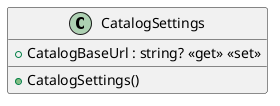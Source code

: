 @startuml CatalogSettings
class CatalogSettings  {
    + CatalogBaseUrl : string? <<get>> <<set>>
    + CatalogSettings()
}
@enduml